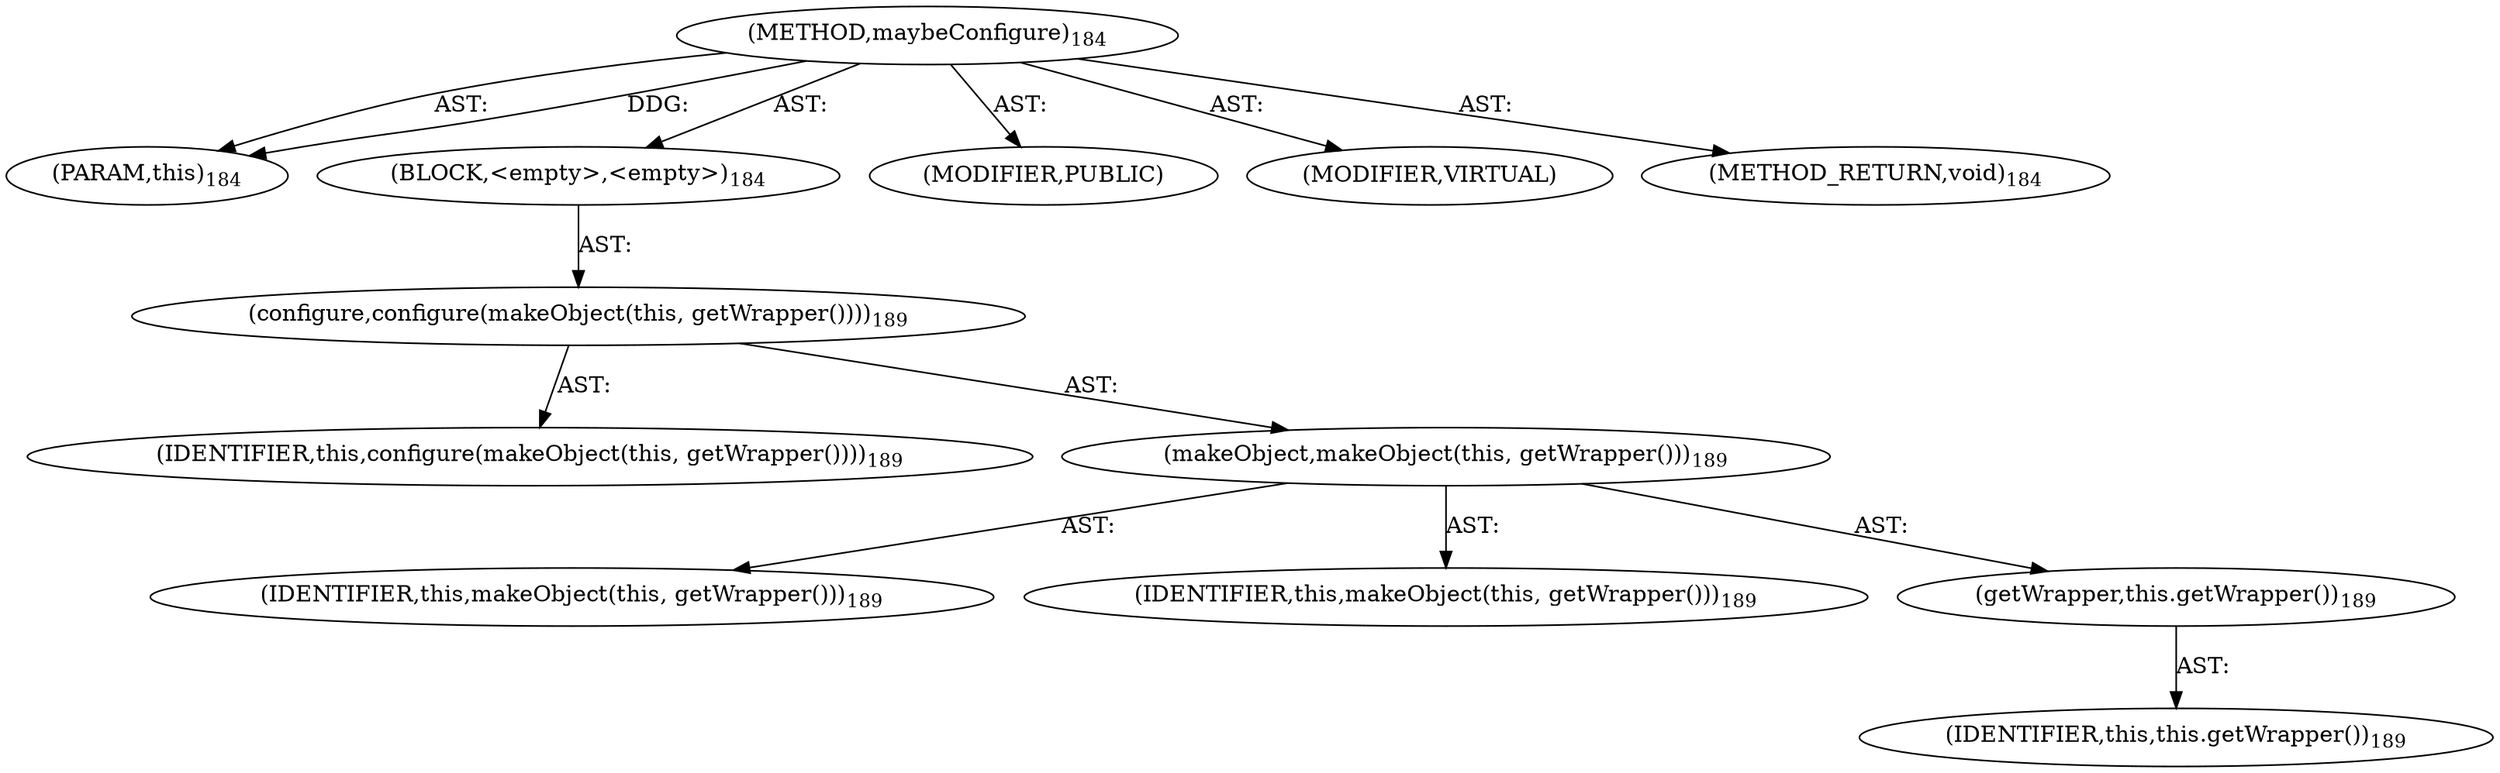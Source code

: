 digraph "maybeConfigure" {  
"111669149703" [label = <(METHOD,maybeConfigure)<SUB>184</SUB>> ]
"115964116994" [label = <(PARAM,this)<SUB>184</SUB>> ]
"25769803784" [label = <(BLOCK,&lt;empty&gt;,&lt;empty&gt;)<SUB>184</SUB>> ]
"30064771093" [label = <(configure,configure(makeObject(this, getWrapper())))<SUB>189</SUB>> ]
"68719476742" [label = <(IDENTIFIER,this,configure(makeObject(this, getWrapper())))<SUB>189</SUB>> ]
"30064771094" [label = <(makeObject,makeObject(this, getWrapper()))<SUB>189</SUB>> ]
"68719476741" [label = <(IDENTIFIER,this,makeObject(this, getWrapper()))<SUB>189</SUB>> ]
"68719476739" [label = <(IDENTIFIER,this,makeObject(this, getWrapper()))<SUB>189</SUB>> ]
"30064771095" [label = <(getWrapper,this.getWrapper())<SUB>189</SUB>> ]
"68719476740" [label = <(IDENTIFIER,this,this.getWrapper())<SUB>189</SUB>> ]
"133143986196" [label = <(MODIFIER,PUBLIC)> ]
"133143986197" [label = <(MODIFIER,VIRTUAL)> ]
"128849018887" [label = <(METHOD_RETURN,void)<SUB>184</SUB>> ]
  "111669149703" -> "115964116994"  [ label = "AST: "] 
  "111669149703" -> "25769803784"  [ label = "AST: "] 
  "111669149703" -> "133143986196"  [ label = "AST: "] 
  "111669149703" -> "133143986197"  [ label = "AST: "] 
  "111669149703" -> "128849018887"  [ label = "AST: "] 
  "25769803784" -> "30064771093"  [ label = "AST: "] 
  "30064771093" -> "68719476742"  [ label = "AST: "] 
  "30064771093" -> "30064771094"  [ label = "AST: "] 
  "30064771094" -> "68719476741"  [ label = "AST: "] 
  "30064771094" -> "68719476739"  [ label = "AST: "] 
  "30064771094" -> "30064771095"  [ label = "AST: "] 
  "30064771095" -> "68719476740"  [ label = "AST: "] 
  "111669149703" -> "115964116994"  [ label = "DDG: "] 
}

